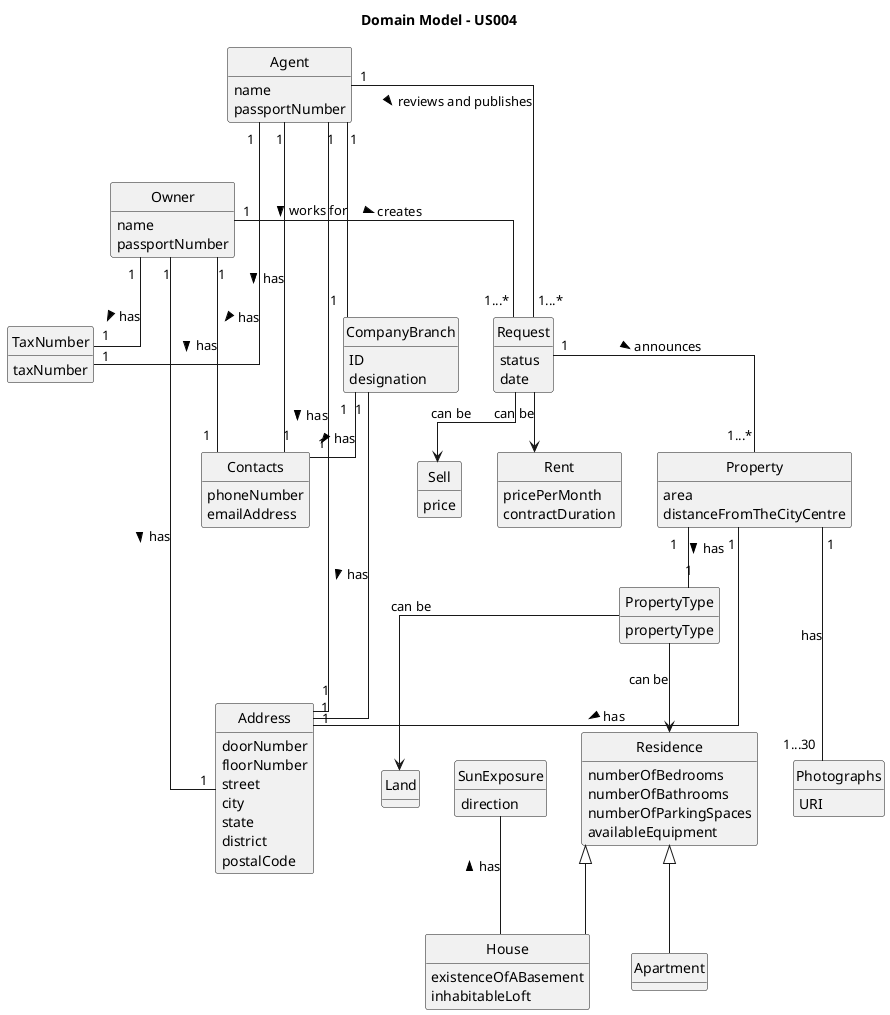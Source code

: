 @startuml
skinparam monochrome true
skinparam linetype ortho
skinparam packageStyle rectangle
skinparam shadowing false

'left to right direction

skinparam classAttributeIconSize 0

hide circle
hide methods

title Domain Model - US004

class Owner{
name
passportNumber
}

class Agent{
name
passportNumber
}

class CompanyBranch{
ID
designation
}

class Contacts{
phoneNumber
emailAddress
}

class Address{
doorNumber
floorNumber
street
city
state
district
postalCode
}

class Request{
status
date
}

class Property{
area
distanceFromTheCityCentre
}

class Residence{
numberOfBedrooms
numberOfBathrooms
numberOfParkingSpaces
availableEquipment
}

class House{
existenceOfABasement
inhabitableLoft
}

class Land{
}

class Sell{
price
}

class Rent{
pricePerMonth
contractDuration
}

class Photographs{
URI
}

class TaxNumber{
taxNumber
}

class Apartment{
}

class SunExposure{
direction
}

class PropertyType{
propertyType
}

Owner "1" --- "1" Address : has >
Owner "1" -- "1...*" Request : creates >
Owner "1" -- "1" TaxNumber : has >
Owner "1" -- "1" Contacts : has >

Agent "1" --- "1" Address : has >
Agent "1" --- "1...*" Request : reviews and publishes >
Agent "1" --- "1" TaxNumber : has >
Agent "1" --- "1" Contacts : has >
Agent "1" --- "1" CompanyBranch : works for >

Property "1" -- "1" PropertyType : has >
Property "1" --- "1...30" Photographs : has

Property "1" --- "1" Address : has >
PropertyType --> Residence : can be
PropertyType --> Land : can be

CompanyBranch "1" --- "1" Address : has >
CompanyBranch "1" -- "1" Contacts : has >

Residence <|-- House
Residence <|-- Apartment

Request --> Sell : can be
Request --> Rent : can be
Request "1"--"1...*" Property : announces >

SunExposure -- House : has <

@enduml